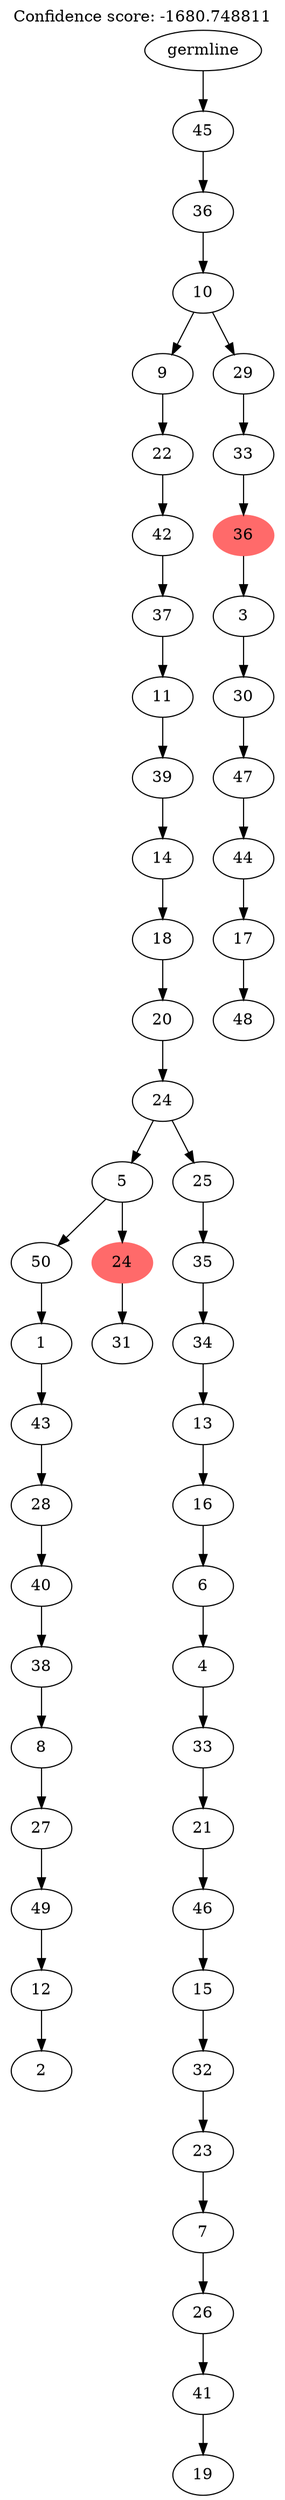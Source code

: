digraph g {
	"52" -> "53";
	"53" [label="2"];
	"51" -> "52";
	"52" [label="12"];
	"50" -> "51";
	"51" [label="49"];
	"49" -> "50";
	"50" [label="27"];
	"48" -> "49";
	"49" [label="8"];
	"47" -> "48";
	"48" [label="38"];
	"46" -> "47";
	"47" [label="40"];
	"45" -> "46";
	"46" [label="28"];
	"44" -> "45";
	"45" [label="43"];
	"43" -> "44";
	"44" [label="1"];
	"41" -> "42";
	"42" [label="31"];
	"40" -> "41";
	"41" [color=indianred1, style=filled, label="24"];
	"40" -> "43";
	"43" [label="50"];
	"38" -> "39";
	"39" [label="19"];
	"37" -> "38";
	"38" [label="41"];
	"36" -> "37";
	"37" [label="26"];
	"35" -> "36";
	"36" [label="7"];
	"34" -> "35";
	"35" [label="23"];
	"33" -> "34";
	"34" [label="32"];
	"32" -> "33";
	"33" [label="15"];
	"31" -> "32";
	"32" [label="46"];
	"30" -> "31";
	"31" [label="21"];
	"29" -> "30";
	"30" [label="33"];
	"28" -> "29";
	"29" [label="4"];
	"27" -> "28";
	"28" [label="6"];
	"26" -> "27";
	"27" [label="16"];
	"25" -> "26";
	"26" [label="13"];
	"24" -> "25";
	"25" [label="34"];
	"23" -> "24";
	"24" [label="35"];
	"22" -> "23";
	"23" [label="25"];
	"22" -> "40";
	"40" [label="5"];
	"21" -> "22";
	"22" [label="24"];
	"20" -> "21";
	"21" [label="20"];
	"19" -> "20";
	"20" [label="18"];
	"18" -> "19";
	"19" [label="14"];
	"17" -> "18";
	"18" [label="39"];
	"16" -> "17";
	"17" [label="11"];
	"15" -> "16";
	"16" [label="37"];
	"14" -> "15";
	"15" [label="42"];
	"13" -> "14";
	"14" [label="22"];
	"11" -> "12";
	"12" [label="48"];
	"10" -> "11";
	"11" [label="17"];
	"9" -> "10";
	"10" [label="44"];
	"8" -> "9";
	"9" [label="47"];
	"7" -> "8";
	"8" [label="30"];
	"6" -> "7";
	"7" [label="3"];
	"5" -> "6";
	"6" [color=indianred1, style=filled, label="36"];
	"4" -> "5";
	"5" [label="33"];
	"3" -> "4";
	"4" [label="29"];
	"3" -> "13";
	"13" [label="9"];
	"2" -> "3";
	"3" [label="10"];
	"1" -> "2";
	"2" [label="36"];
	"0" -> "1";
	"1" [label="45"];
	"0" [label="germline"];
	labelloc="t";
	label="Confidence score: -1680.748811";
}
